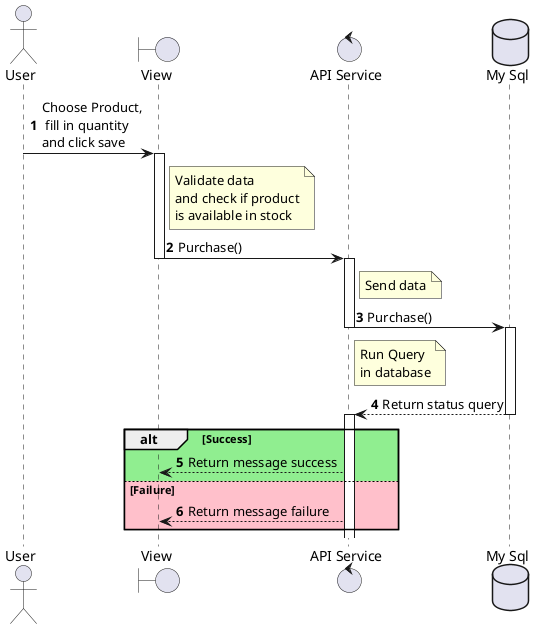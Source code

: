 @startuml sequenceDiagram_Purchase
actor User
boundary "View" as View
control "API Service" as APIService
database "My Sql" as DB

autonumber
User -> View --++ : Choose Product,\n fill in quantity\nand click save
note right of View: Validate data\nand check if product\nis available in stock
View -> APIService --++ : Purchase()
note right of APIService: Send data 
APIService -> DB --++ : Purchase()
note right of APIService: Run Query\nin database
DB --> APIService --++ : Return status query
alt #LightGreen  Success
    APIService --> View  : Return message success
else #Pink Failure
    APIService --> View  : Return message failure
end
@enduml